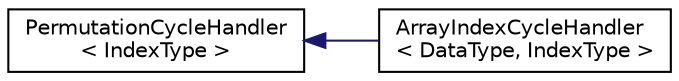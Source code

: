 digraph "Graphical Class Hierarchy"
{
 // LATEX_PDF_SIZE
  edge [fontname="Helvetica",fontsize="10",labelfontname="Helvetica",labelfontsize="10"];
  node [fontname="Helvetica",fontsize="10",shape=record];
  rankdir="LR";
  Node0 [label="PermutationCycleHandler\l\< IndexType \>",height=0.2,width=0.4,color="black", fillcolor="white", style="filled",URL="$classoperations__research_1_1_permutation_cycle_handler.html",tooltip=" "];
  Node0 -> Node1 [dir="back",color="midnightblue",fontsize="10",style="solid",fontname="Helvetica"];
  Node1 [label="ArrayIndexCycleHandler\l\< DataType, IndexType \>",height=0.2,width=0.4,color="black", fillcolor="white", style="filled",URL="$classoperations__research_1_1_array_index_cycle_handler.html",tooltip=" "];
}
